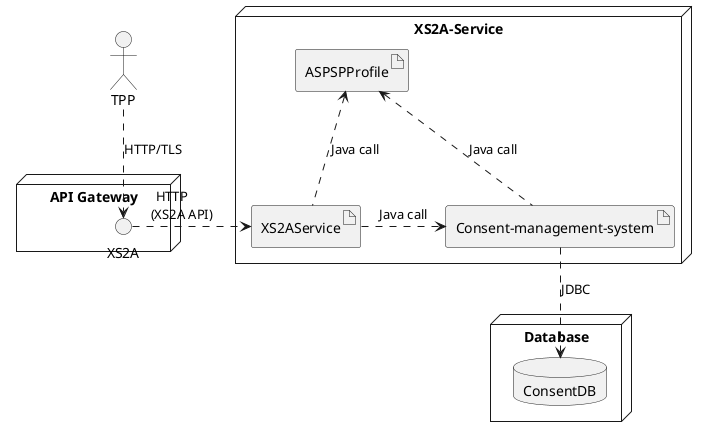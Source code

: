 @startuml

actor TPP

node "API Gateway" as node_gw {
    interface XS2A
}

TPP ..> XS2A: HTTP/TLS



node "XS2A-Service" as node_xs2a {
    artifact XS2AService
    artifact "ASPSPProfile"
    artifact "Consent-management-system" as CMS

XS2A .> XS2AService : "HTTP            \n(XS2A API)      "



ASPSPProfile <.. CMS : "Java call"
ASPSPProfile <.. XS2AService: "Java call"
XS2AService .> CMS : "Java call"
}

node Database {
    database ConsentDB
}

CMS ..> ConsentDB: JDBC

@enduml
